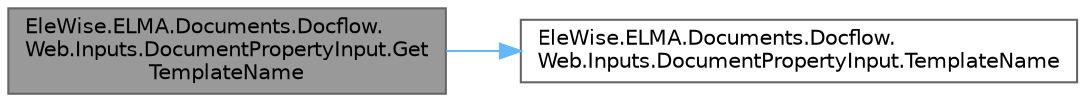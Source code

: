 digraph "EleWise.ELMA.Documents.Docflow.Web.Inputs.DocumentPropertyInput.GetTemplateName"
{
 // LATEX_PDF_SIZE
  bgcolor="transparent";
  edge [fontname=Helvetica,fontsize=10,labelfontname=Helvetica,labelfontsize=10];
  node [fontname=Helvetica,fontsize=10,shape=box,height=0.2,width=0.4];
  rankdir="LR";
  Node1 [id="Node000001",label="EleWise.ELMA.Documents.Docflow.\lWeb.Inputs.DocumentPropertyInput.Get\lTemplateName",height=0.2,width=0.4,color="gray40", fillcolor="grey60", style="filled", fontcolor="black",tooltip=" "];
  Node1 -> Node2 [id="edge1_Node000001_Node000002",color="steelblue1",style="solid",tooltip=" "];
  Node2 [id="Node000002",label="EleWise.ELMA.Documents.Docflow.\lWeb.Inputs.DocumentPropertyInput.TemplateName",height=0.2,width=0.4,color="grey40", fillcolor="white", style="filled",URL="$class_ele_wise_1_1_e_l_m_a_1_1_documents_1_1_docflow_1_1_web_1_1_inputs_1_1_document_property_input.html#acb6f8d17fe149dbff05926add4d6fca6",tooltip=" "];
}
